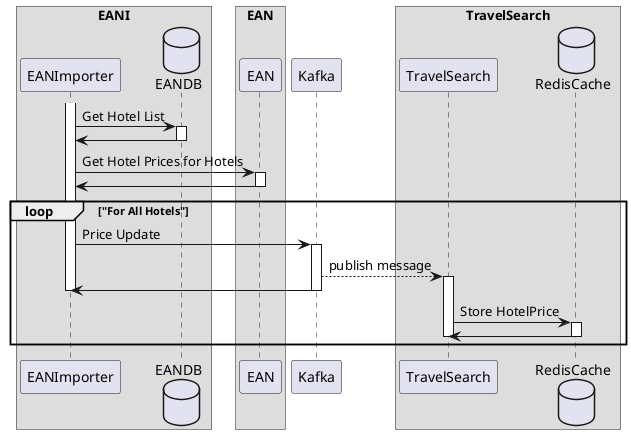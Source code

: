 @startuml

box EANI
participant EANImporter as EANI
database EANDB
end box

box EAN
participant EAN
end box

participant Kafka

box TravelSearch
participant TravelSearch
database RedisCache
end box

activate EANI

EANI -> EANDB : Get Hotel List
activate EANDB
EANDB -> EANI
deactivate EANDB

EANI -> EAN : Get Hotel Prices for Hotels
activate EAN
EAN -> EANI
deactivate EAN

loop "For All Hotels"
    EANI -> Kafka : Price Update
    activate Kafka
    Kafka ---> TravelSearch : publish message
    activate TravelSearch
    Kafka ->  EANI
    deactivate Kafka
    deactivate EANI

    TravelSearch -> RedisCache : Store HotelPrice
    activate RedisCache
    RedisCache -> TravelSearch
    deactivate RedisCache
    deactivate TravelSearch
end

@enduml
